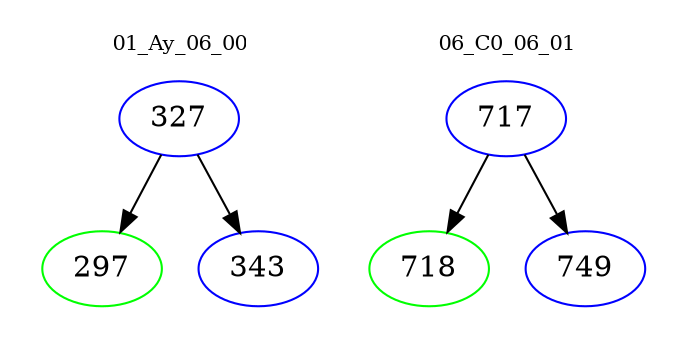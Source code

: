 digraph{
subgraph cluster_0 {
color = white
label = "01_Ay_06_00";
fontsize=10;
T0_327 [label="327", color="blue"]
T0_327 -> T0_297 [color="black"]
T0_297 [label="297", color="green"]
T0_327 -> T0_343 [color="black"]
T0_343 [label="343", color="blue"]
}
subgraph cluster_1 {
color = white
label = "06_C0_06_01";
fontsize=10;
T1_717 [label="717", color="blue"]
T1_717 -> T1_718 [color="black"]
T1_718 [label="718", color="green"]
T1_717 -> T1_749 [color="black"]
T1_749 [label="749", color="blue"]
}
}
